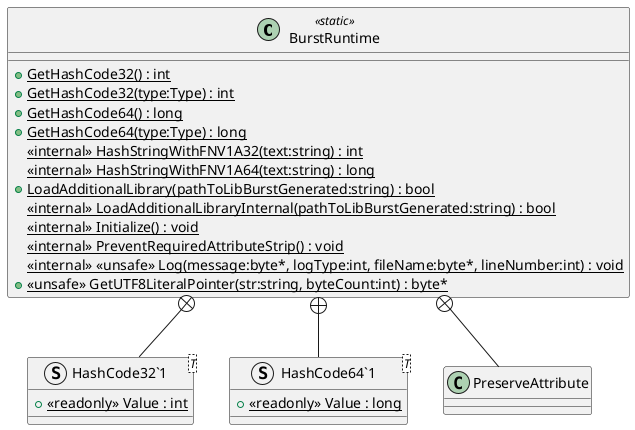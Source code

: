 @startuml
class BurstRuntime <<static>> {
    + {static} GetHashCode32() : int
    + {static} GetHashCode32(type:Type) : int
    + {static} GetHashCode64() : long
    + {static} GetHashCode64(type:Type) : long
    <<internal>> {static} HashStringWithFNV1A32(text:string) : int
    <<internal>> {static} HashStringWithFNV1A64(text:string) : long
    + {static} LoadAdditionalLibrary(pathToLibBurstGenerated:string) : bool
    <<internal>> {static} LoadAdditionalLibraryInternal(pathToLibBurstGenerated:string) : bool
    <<internal>> {static} Initialize() : void
    <<internal>> {static} PreventRequiredAttributeStrip() : void
    <<internal>> {static} <<unsafe>> Log(message:byte*, logType:int, fileName:byte*, lineNumber:int) : void
    + <<unsafe>> {static} GetUTF8LiteralPointer(str:string, byteCount:int) : byte*
}
struct "HashCode32`1"<T> {
    + {static} <<readonly>> Value : int
}
struct "HashCode64`1"<T> {
    + {static} <<readonly>> Value : long
}
class PreserveAttribute {
}
BurstRuntime +-- "HashCode32`1"
BurstRuntime +-- "HashCode64`1"
BurstRuntime +-- PreserveAttribute
@enduml
